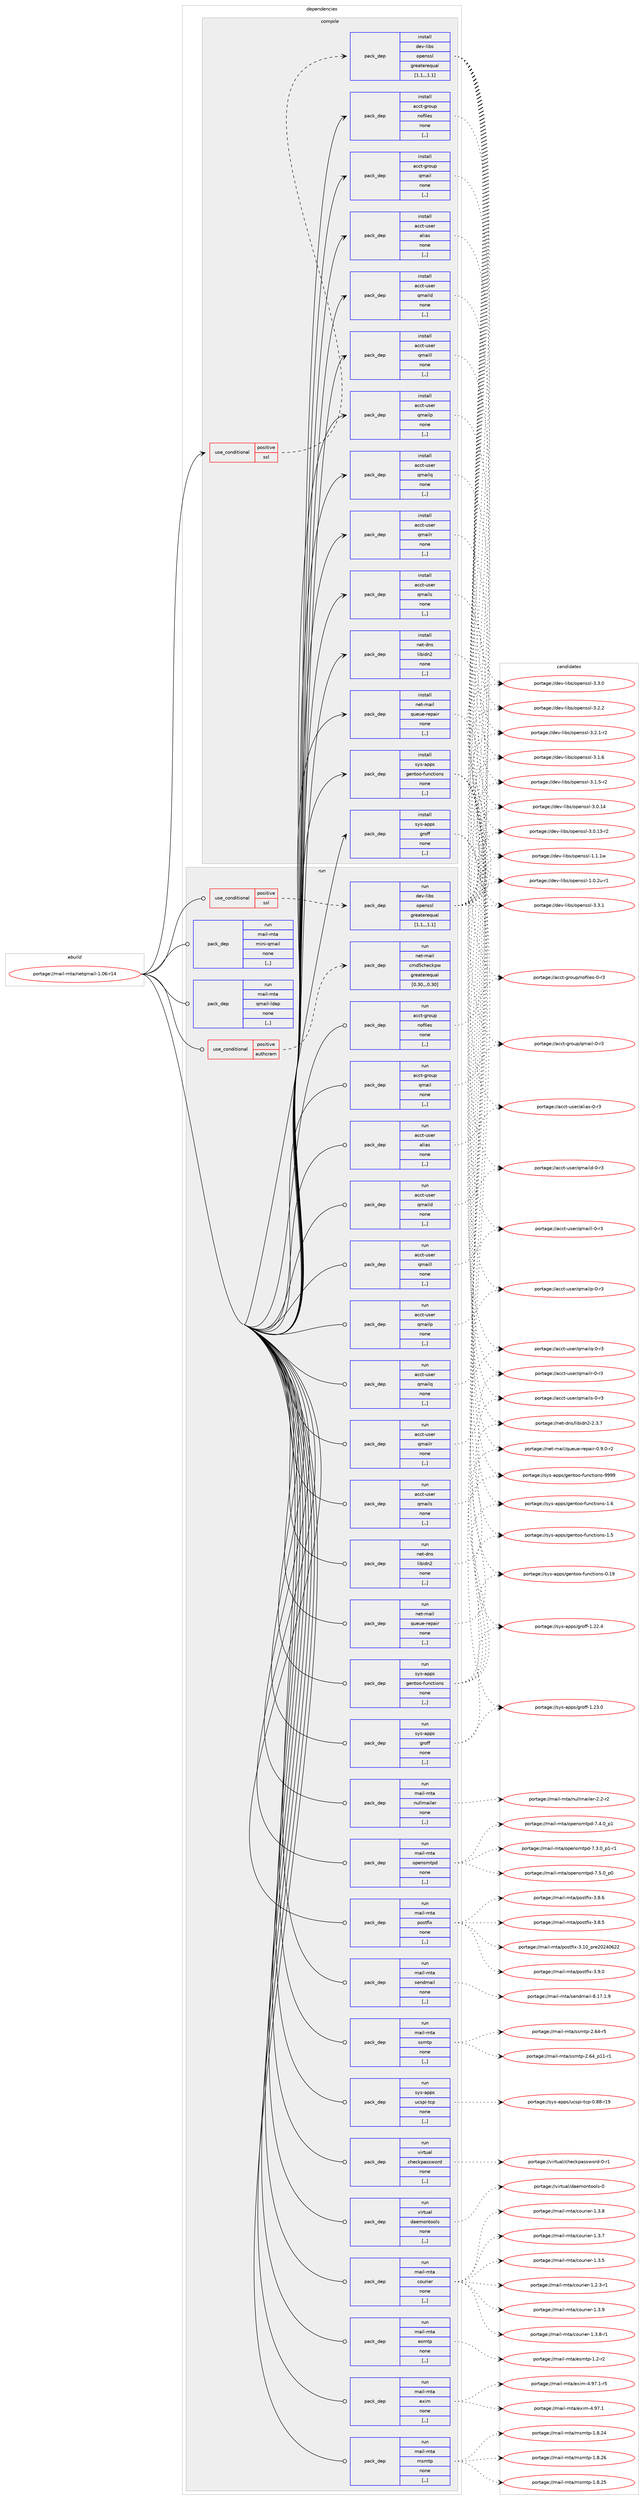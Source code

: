 digraph prolog {

# *************
# Graph options
# *************

newrank=true;
concentrate=true;
compound=true;
graph [rankdir=LR,fontname=Helvetica,fontsize=10,ranksep=1.5];#, ranksep=2.5, nodesep=0.2];
edge  [arrowhead=vee];
node  [fontname=Helvetica,fontsize=10];

# **********
# The ebuild
# **********

subgraph cluster_leftcol {
color=gray;
label=<<i>ebuild</i>>;
id [label="portage://mail-mta/netqmail-1.06-r14", color=red, width=4, href="../mail-mta/netqmail-1.06-r14.svg"];
}

# ****************
# The dependencies
# ****************

subgraph cluster_midcol {
color=gray;
label=<<i>dependencies</i>>;
subgraph cluster_compile {
fillcolor="#eeeeee";
style=filled;
label=<<i>compile</i>>;
subgraph cond70541 {
dependency280389 [label=<<TABLE BORDER="0" CELLBORDER="1" CELLSPACING="0" CELLPADDING="4"><TR><TD ROWSPAN="3" CELLPADDING="10">use_conditional</TD></TR><TR><TD>positive</TD></TR><TR><TD>ssl</TD></TR></TABLE>>, shape=none, color=red];
subgraph pack207523 {
dependency280390 [label=<<TABLE BORDER="0" CELLBORDER="1" CELLSPACING="0" CELLPADDING="4" WIDTH="220"><TR><TD ROWSPAN="6" CELLPADDING="30">pack_dep</TD></TR><TR><TD WIDTH="110">install</TD></TR><TR><TD>dev-libs</TD></TR><TR><TD>openssl</TD></TR><TR><TD>greaterequal</TD></TR><TR><TD>[1.1,,,1.1]</TD></TR></TABLE>>, shape=none, color=blue];
}
dependency280389:e -> dependency280390:w [weight=20,style="dashed",arrowhead="vee"];
}
id:e -> dependency280389:w [weight=20,style="solid",arrowhead="vee"];
subgraph pack207524 {
dependency280391 [label=<<TABLE BORDER="0" CELLBORDER="1" CELLSPACING="0" CELLPADDING="4" WIDTH="220"><TR><TD ROWSPAN="6" CELLPADDING="30">pack_dep</TD></TR><TR><TD WIDTH="110">install</TD></TR><TR><TD>acct-group</TD></TR><TR><TD>nofiles</TD></TR><TR><TD>none</TD></TR><TR><TD>[,,]</TD></TR></TABLE>>, shape=none, color=blue];
}
id:e -> dependency280391:w [weight=20,style="solid",arrowhead="vee"];
subgraph pack207525 {
dependency280392 [label=<<TABLE BORDER="0" CELLBORDER="1" CELLSPACING="0" CELLPADDING="4" WIDTH="220"><TR><TD ROWSPAN="6" CELLPADDING="30">pack_dep</TD></TR><TR><TD WIDTH="110">install</TD></TR><TR><TD>acct-group</TD></TR><TR><TD>qmail</TD></TR><TR><TD>none</TD></TR><TR><TD>[,,]</TD></TR></TABLE>>, shape=none, color=blue];
}
id:e -> dependency280392:w [weight=20,style="solid",arrowhead="vee"];
subgraph pack207526 {
dependency280393 [label=<<TABLE BORDER="0" CELLBORDER="1" CELLSPACING="0" CELLPADDING="4" WIDTH="220"><TR><TD ROWSPAN="6" CELLPADDING="30">pack_dep</TD></TR><TR><TD WIDTH="110">install</TD></TR><TR><TD>acct-user</TD></TR><TR><TD>alias</TD></TR><TR><TD>none</TD></TR><TR><TD>[,,]</TD></TR></TABLE>>, shape=none, color=blue];
}
id:e -> dependency280393:w [weight=20,style="solid",arrowhead="vee"];
subgraph pack207527 {
dependency280394 [label=<<TABLE BORDER="0" CELLBORDER="1" CELLSPACING="0" CELLPADDING="4" WIDTH="220"><TR><TD ROWSPAN="6" CELLPADDING="30">pack_dep</TD></TR><TR><TD WIDTH="110">install</TD></TR><TR><TD>acct-user</TD></TR><TR><TD>qmaild</TD></TR><TR><TD>none</TD></TR><TR><TD>[,,]</TD></TR></TABLE>>, shape=none, color=blue];
}
id:e -> dependency280394:w [weight=20,style="solid",arrowhead="vee"];
subgraph pack207528 {
dependency280395 [label=<<TABLE BORDER="0" CELLBORDER="1" CELLSPACING="0" CELLPADDING="4" WIDTH="220"><TR><TD ROWSPAN="6" CELLPADDING="30">pack_dep</TD></TR><TR><TD WIDTH="110">install</TD></TR><TR><TD>acct-user</TD></TR><TR><TD>qmaill</TD></TR><TR><TD>none</TD></TR><TR><TD>[,,]</TD></TR></TABLE>>, shape=none, color=blue];
}
id:e -> dependency280395:w [weight=20,style="solid",arrowhead="vee"];
subgraph pack207529 {
dependency280396 [label=<<TABLE BORDER="0" CELLBORDER="1" CELLSPACING="0" CELLPADDING="4" WIDTH="220"><TR><TD ROWSPAN="6" CELLPADDING="30">pack_dep</TD></TR><TR><TD WIDTH="110">install</TD></TR><TR><TD>acct-user</TD></TR><TR><TD>qmailp</TD></TR><TR><TD>none</TD></TR><TR><TD>[,,]</TD></TR></TABLE>>, shape=none, color=blue];
}
id:e -> dependency280396:w [weight=20,style="solid",arrowhead="vee"];
subgraph pack207530 {
dependency280397 [label=<<TABLE BORDER="0" CELLBORDER="1" CELLSPACING="0" CELLPADDING="4" WIDTH="220"><TR><TD ROWSPAN="6" CELLPADDING="30">pack_dep</TD></TR><TR><TD WIDTH="110">install</TD></TR><TR><TD>acct-user</TD></TR><TR><TD>qmailq</TD></TR><TR><TD>none</TD></TR><TR><TD>[,,]</TD></TR></TABLE>>, shape=none, color=blue];
}
id:e -> dependency280397:w [weight=20,style="solid",arrowhead="vee"];
subgraph pack207531 {
dependency280398 [label=<<TABLE BORDER="0" CELLBORDER="1" CELLSPACING="0" CELLPADDING="4" WIDTH="220"><TR><TD ROWSPAN="6" CELLPADDING="30">pack_dep</TD></TR><TR><TD WIDTH="110">install</TD></TR><TR><TD>acct-user</TD></TR><TR><TD>qmailr</TD></TR><TR><TD>none</TD></TR><TR><TD>[,,]</TD></TR></TABLE>>, shape=none, color=blue];
}
id:e -> dependency280398:w [weight=20,style="solid",arrowhead="vee"];
subgraph pack207532 {
dependency280399 [label=<<TABLE BORDER="0" CELLBORDER="1" CELLSPACING="0" CELLPADDING="4" WIDTH="220"><TR><TD ROWSPAN="6" CELLPADDING="30">pack_dep</TD></TR><TR><TD WIDTH="110">install</TD></TR><TR><TD>acct-user</TD></TR><TR><TD>qmails</TD></TR><TR><TD>none</TD></TR><TR><TD>[,,]</TD></TR></TABLE>>, shape=none, color=blue];
}
id:e -> dependency280399:w [weight=20,style="solid",arrowhead="vee"];
subgraph pack207533 {
dependency280400 [label=<<TABLE BORDER="0" CELLBORDER="1" CELLSPACING="0" CELLPADDING="4" WIDTH="220"><TR><TD ROWSPAN="6" CELLPADDING="30">pack_dep</TD></TR><TR><TD WIDTH="110">install</TD></TR><TR><TD>net-dns</TD></TR><TR><TD>libidn2</TD></TR><TR><TD>none</TD></TR><TR><TD>[,,]</TD></TR></TABLE>>, shape=none, color=blue];
}
id:e -> dependency280400:w [weight=20,style="solid",arrowhead="vee"];
subgraph pack207534 {
dependency280401 [label=<<TABLE BORDER="0" CELLBORDER="1" CELLSPACING="0" CELLPADDING="4" WIDTH="220"><TR><TD ROWSPAN="6" CELLPADDING="30">pack_dep</TD></TR><TR><TD WIDTH="110">install</TD></TR><TR><TD>net-mail</TD></TR><TR><TD>queue-repair</TD></TR><TR><TD>none</TD></TR><TR><TD>[,,]</TD></TR></TABLE>>, shape=none, color=blue];
}
id:e -> dependency280401:w [weight=20,style="solid",arrowhead="vee"];
subgraph pack207535 {
dependency280402 [label=<<TABLE BORDER="0" CELLBORDER="1" CELLSPACING="0" CELLPADDING="4" WIDTH="220"><TR><TD ROWSPAN="6" CELLPADDING="30">pack_dep</TD></TR><TR><TD WIDTH="110">install</TD></TR><TR><TD>sys-apps</TD></TR><TR><TD>gentoo-functions</TD></TR><TR><TD>none</TD></TR><TR><TD>[,,]</TD></TR></TABLE>>, shape=none, color=blue];
}
id:e -> dependency280402:w [weight=20,style="solid",arrowhead="vee"];
subgraph pack207536 {
dependency280403 [label=<<TABLE BORDER="0" CELLBORDER="1" CELLSPACING="0" CELLPADDING="4" WIDTH="220"><TR><TD ROWSPAN="6" CELLPADDING="30">pack_dep</TD></TR><TR><TD WIDTH="110">install</TD></TR><TR><TD>sys-apps</TD></TR><TR><TD>groff</TD></TR><TR><TD>none</TD></TR><TR><TD>[,,]</TD></TR></TABLE>>, shape=none, color=blue];
}
id:e -> dependency280403:w [weight=20,style="solid",arrowhead="vee"];
}
subgraph cluster_compileandrun {
fillcolor="#eeeeee";
style=filled;
label=<<i>compile and run</i>>;
}
subgraph cluster_run {
fillcolor="#eeeeee";
style=filled;
label=<<i>run</i>>;
subgraph cond70542 {
dependency280404 [label=<<TABLE BORDER="0" CELLBORDER="1" CELLSPACING="0" CELLPADDING="4"><TR><TD ROWSPAN="3" CELLPADDING="10">use_conditional</TD></TR><TR><TD>positive</TD></TR><TR><TD>authcram</TD></TR></TABLE>>, shape=none, color=red];
subgraph pack207537 {
dependency280405 [label=<<TABLE BORDER="0" CELLBORDER="1" CELLSPACING="0" CELLPADDING="4" WIDTH="220"><TR><TD ROWSPAN="6" CELLPADDING="30">pack_dep</TD></TR><TR><TD WIDTH="110">run</TD></TR><TR><TD>net-mail</TD></TR><TR><TD>cmd5checkpw</TD></TR><TR><TD>greaterequal</TD></TR><TR><TD>[0.30,,,0.30]</TD></TR></TABLE>>, shape=none, color=blue];
}
dependency280404:e -> dependency280405:w [weight=20,style="dashed",arrowhead="vee"];
}
id:e -> dependency280404:w [weight=20,style="solid",arrowhead="odot"];
subgraph cond70543 {
dependency280406 [label=<<TABLE BORDER="0" CELLBORDER="1" CELLSPACING="0" CELLPADDING="4"><TR><TD ROWSPAN="3" CELLPADDING="10">use_conditional</TD></TR><TR><TD>positive</TD></TR><TR><TD>ssl</TD></TR></TABLE>>, shape=none, color=red];
subgraph pack207538 {
dependency280407 [label=<<TABLE BORDER="0" CELLBORDER="1" CELLSPACING="0" CELLPADDING="4" WIDTH="220"><TR><TD ROWSPAN="6" CELLPADDING="30">pack_dep</TD></TR><TR><TD WIDTH="110">run</TD></TR><TR><TD>dev-libs</TD></TR><TR><TD>openssl</TD></TR><TR><TD>greaterequal</TD></TR><TR><TD>[1.1,,,1.1]</TD></TR></TABLE>>, shape=none, color=blue];
}
dependency280406:e -> dependency280407:w [weight=20,style="dashed",arrowhead="vee"];
}
id:e -> dependency280406:w [weight=20,style="solid",arrowhead="odot"];
subgraph pack207539 {
dependency280408 [label=<<TABLE BORDER="0" CELLBORDER="1" CELLSPACING="0" CELLPADDING="4" WIDTH="220"><TR><TD ROWSPAN="6" CELLPADDING="30">pack_dep</TD></TR><TR><TD WIDTH="110">run</TD></TR><TR><TD>acct-group</TD></TR><TR><TD>nofiles</TD></TR><TR><TD>none</TD></TR><TR><TD>[,,]</TD></TR></TABLE>>, shape=none, color=blue];
}
id:e -> dependency280408:w [weight=20,style="solid",arrowhead="odot"];
subgraph pack207540 {
dependency280409 [label=<<TABLE BORDER="0" CELLBORDER="1" CELLSPACING="0" CELLPADDING="4" WIDTH="220"><TR><TD ROWSPAN="6" CELLPADDING="30">pack_dep</TD></TR><TR><TD WIDTH="110">run</TD></TR><TR><TD>acct-group</TD></TR><TR><TD>qmail</TD></TR><TR><TD>none</TD></TR><TR><TD>[,,]</TD></TR></TABLE>>, shape=none, color=blue];
}
id:e -> dependency280409:w [weight=20,style="solid",arrowhead="odot"];
subgraph pack207541 {
dependency280410 [label=<<TABLE BORDER="0" CELLBORDER="1" CELLSPACING="0" CELLPADDING="4" WIDTH="220"><TR><TD ROWSPAN="6" CELLPADDING="30">pack_dep</TD></TR><TR><TD WIDTH="110">run</TD></TR><TR><TD>acct-user</TD></TR><TR><TD>alias</TD></TR><TR><TD>none</TD></TR><TR><TD>[,,]</TD></TR></TABLE>>, shape=none, color=blue];
}
id:e -> dependency280410:w [weight=20,style="solid",arrowhead="odot"];
subgraph pack207542 {
dependency280411 [label=<<TABLE BORDER="0" CELLBORDER="1" CELLSPACING="0" CELLPADDING="4" WIDTH="220"><TR><TD ROWSPAN="6" CELLPADDING="30">pack_dep</TD></TR><TR><TD WIDTH="110">run</TD></TR><TR><TD>acct-user</TD></TR><TR><TD>qmaild</TD></TR><TR><TD>none</TD></TR><TR><TD>[,,]</TD></TR></TABLE>>, shape=none, color=blue];
}
id:e -> dependency280411:w [weight=20,style="solid",arrowhead="odot"];
subgraph pack207543 {
dependency280412 [label=<<TABLE BORDER="0" CELLBORDER="1" CELLSPACING="0" CELLPADDING="4" WIDTH="220"><TR><TD ROWSPAN="6" CELLPADDING="30">pack_dep</TD></TR><TR><TD WIDTH="110">run</TD></TR><TR><TD>acct-user</TD></TR><TR><TD>qmaill</TD></TR><TR><TD>none</TD></TR><TR><TD>[,,]</TD></TR></TABLE>>, shape=none, color=blue];
}
id:e -> dependency280412:w [weight=20,style="solid",arrowhead="odot"];
subgraph pack207544 {
dependency280413 [label=<<TABLE BORDER="0" CELLBORDER="1" CELLSPACING="0" CELLPADDING="4" WIDTH="220"><TR><TD ROWSPAN="6" CELLPADDING="30">pack_dep</TD></TR><TR><TD WIDTH="110">run</TD></TR><TR><TD>acct-user</TD></TR><TR><TD>qmailp</TD></TR><TR><TD>none</TD></TR><TR><TD>[,,]</TD></TR></TABLE>>, shape=none, color=blue];
}
id:e -> dependency280413:w [weight=20,style="solid",arrowhead="odot"];
subgraph pack207545 {
dependency280414 [label=<<TABLE BORDER="0" CELLBORDER="1" CELLSPACING="0" CELLPADDING="4" WIDTH="220"><TR><TD ROWSPAN="6" CELLPADDING="30">pack_dep</TD></TR><TR><TD WIDTH="110">run</TD></TR><TR><TD>acct-user</TD></TR><TR><TD>qmailq</TD></TR><TR><TD>none</TD></TR><TR><TD>[,,]</TD></TR></TABLE>>, shape=none, color=blue];
}
id:e -> dependency280414:w [weight=20,style="solid",arrowhead="odot"];
subgraph pack207546 {
dependency280415 [label=<<TABLE BORDER="0" CELLBORDER="1" CELLSPACING="0" CELLPADDING="4" WIDTH="220"><TR><TD ROWSPAN="6" CELLPADDING="30">pack_dep</TD></TR><TR><TD WIDTH="110">run</TD></TR><TR><TD>acct-user</TD></TR><TR><TD>qmailr</TD></TR><TR><TD>none</TD></TR><TR><TD>[,,]</TD></TR></TABLE>>, shape=none, color=blue];
}
id:e -> dependency280415:w [weight=20,style="solid",arrowhead="odot"];
subgraph pack207547 {
dependency280416 [label=<<TABLE BORDER="0" CELLBORDER="1" CELLSPACING="0" CELLPADDING="4" WIDTH="220"><TR><TD ROWSPAN="6" CELLPADDING="30">pack_dep</TD></TR><TR><TD WIDTH="110">run</TD></TR><TR><TD>acct-user</TD></TR><TR><TD>qmails</TD></TR><TR><TD>none</TD></TR><TR><TD>[,,]</TD></TR></TABLE>>, shape=none, color=blue];
}
id:e -> dependency280416:w [weight=20,style="solid",arrowhead="odot"];
subgraph pack207548 {
dependency280417 [label=<<TABLE BORDER="0" CELLBORDER="1" CELLSPACING="0" CELLPADDING="4" WIDTH="220"><TR><TD ROWSPAN="6" CELLPADDING="30">pack_dep</TD></TR><TR><TD WIDTH="110">run</TD></TR><TR><TD>net-dns</TD></TR><TR><TD>libidn2</TD></TR><TR><TD>none</TD></TR><TR><TD>[,,]</TD></TR></TABLE>>, shape=none, color=blue];
}
id:e -> dependency280417:w [weight=20,style="solid",arrowhead="odot"];
subgraph pack207549 {
dependency280418 [label=<<TABLE BORDER="0" CELLBORDER="1" CELLSPACING="0" CELLPADDING="4" WIDTH="220"><TR><TD ROWSPAN="6" CELLPADDING="30">pack_dep</TD></TR><TR><TD WIDTH="110">run</TD></TR><TR><TD>net-mail</TD></TR><TR><TD>queue-repair</TD></TR><TR><TD>none</TD></TR><TR><TD>[,,]</TD></TR></TABLE>>, shape=none, color=blue];
}
id:e -> dependency280418:w [weight=20,style="solid",arrowhead="odot"];
subgraph pack207550 {
dependency280419 [label=<<TABLE BORDER="0" CELLBORDER="1" CELLSPACING="0" CELLPADDING="4" WIDTH="220"><TR><TD ROWSPAN="6" CELLPADDING="30">pack_dep</TD></TR><TR><TD WIDTH="110">run</TD></TR><TR><TD>sys-apps</TD></TR><TR><TD>gentoo-functions</TD></TR><TR><TD>none</TD></TR><TR><TD>[,,]</TD></TR></TABLE>>, shape=none, color=blue];
}
id:e -> dependency280419:w [weight=20,style="solid",arrowhead="odot"];
subgraph pack207551 {
dependency280420 [label=<<TABLE BORDER="0" CELLBORDER="1" CELLSPACING="0" CELLPADDING="4" WIDTH="220"><TR><TD ROWSPAN="6" CELLPADDING="30">pack_dep</TD></TR><TR><TD WIDTH="110">run</TD></TR><TR><TD>sys-apps</TD></TR><TR><TD>groff</TD></TR><TR><TD>none</TD></TR><TR><TD>[,,]</TD></TR></TABLE>>, shape=none, color=blue];
}
id:e -> dependency280420:w [weight=20,style="solid",arrowhead="odot"];
subgraph pack207552 {
dependency280421 [label=<<TABLE BORDER="0" CELLBORDER="1" CELLSPACING="0" CELLPADDING="4" WIDTH="220"><TR><TD ROWSPAN="6" CELLPADDING="30">pack_dep</TD></TR><TR><TD WIDTH="110">run</TD></TR><TR><TD>sys-apps</TD></TR><TR><TD>ucspi-tcp</TD></TR><TR><TD>none</TD></TR><TR><TD>[,,]</TD></TR></TABLE>>, shape=none, color=blue];
}
id:e -> dependency280421:w [weight=20,style="solid",arrowhead="odot"];
subgraph pack207553 {
dependency280422 [label=<<TABLE BORDER="0" CELLBORDER="1" CELLSPACING="0" CELLPADDING="4" WIDTH="220"><TR><TD ROWSPAN="6" CELLPADDING="30">pack_dep</TD></TR><TR><TD WIDTH="110">run</TD></TR><TR><TD>virtual</TD></TR><TR><TD>checkpassword</TD></TR><TR><TD>none</TD></TR><TR><TD>[,,]</TD></TR></TABLE>>, shape=none, color=blue];
}
id:e -> dependency280422:w [weight=20,style="solid",arrowhead="odot"];
subgraph pack207554 {
dependency280423 [label=<<TABLE BORDER="0" CELLBORDER="1" CELLSPACING="0" CELLPADDING="4" WIDTH="220"><TR><TD ROWSPAN="6" CELLPADDING="30">pack_dep</TD></TR><TR><TD WIDTH="110">run</TD></TR><TR><TD>virtual</TD></TR><TR><TD>daemontools</TD></TR><TR><TD>none</TD></TR><TR><TD>[,,]</TD></TR></TABLE>>, shape=none, color=blue];
}
id:e -> dependency280423:w [weight=20,style="solid",arrowhead="odot"];
subgraph pack207555 {
dependency280424 [label=<<TABLE BORDER="0" CELLBORDER="1" CELLSPACING="0" CELLPADDING="4" WIDTH="220"><TR><TD ROWSPAN="6" CELLPADDING="30">pack_dep</TD></TR><TR><TD WIDTH="110">run</TD></TR><TR><TD>mail-mta</TD></TR><TR><TD>courier</TD></TR><TR><TD>none</TD></TR><TR><TD>[,,]</TD></TR></TABLE>>, shape=none, color=blue];
}
id:e -> dependency280424:w [weight=20,style="solid",arrowhead="odot"];
subgraph pack207556 {
dependency280425 [label=<<TABLE BORDER="0" CELLBORDER="1" CELLSPACING="0" CELLPADDING="4" WIDTH="220"><TR><TD ROWSPAN="6" CELLPADDING="30">pack_dep</TD></TR><TR><TD WIDTH="110">run</TD></TR><TR><TD>mail-mta</TD></TR><TR><TD>esmtp</TD></TR><TR><TD>none</TD></TR><TR><TD>[,,]</TD></TR></TABLE>>, shape=none, color=blue];
}
id:e -> dependency280425:w [weight=20,style="solid",arrowhead="odot"];
subgraph pack207557 {
dependency280426 [label=<<TABLE BORDER="0" CELLBORDER="1" CELLSPACING="0" CELLPADDING="4" WIDTH="220"><TR><TD ROWSPAN="6" CELLPADDING="30">pack_dep</TD></TR><TR><TD WIDTH="110">run</TD></TR><TR><TD>mail-mta</TD></TR><TR><TD>exim</TD></TR><TR><TD>none</TD></TR><TR><TD>[,,]</TD></TR></TABLE>>, shape=none, color=blue];
}
id:e -> dependency280426:w [weight=20,style="solid",arrowhead="odot"];
subgraph pack207558 {
dependency280427 [label=<<TABLE BORDER="0" CELLBORDER="1" CELLSPACING="0" CELLPADDING="4" WIDTH="220"><TR><TD ROWSPAN="6" CELLPADDING="30">pack_dep</TD></TR><TR><TD WIDTH="110">run</TD></TR><TR><TD>mail-mta</TD></TR><TR><TD>mini-qmail</TD></TR><TR><TD>none</TD></TR><TR><TD>[,,]</TD></TR></TABLE>>, shape=none, color=blue];
}
id:e -> dependency280427:w [weight=20,style="solid",arrowhead="odot"];
subgraph pack207559 {
dependency280428 [label=<<TABLE BORDER="0" CELLBORDER="1" CELLSPACING="0" CELLPADDING="4" WIDTH="220"><TR><TD ROWSPAN="6" CELLPADDING="30">pack_dep</TD></TR><TR><TD WIDTH="110">run</TD></TR><TR><TD>mail-mta</TD></TR><TR><TD>msmtp</TD></TR><TR><TD>none</TD></TR><TR><TD>[,,]</TD></TR></TABLE>>, shape=none, color=blue];
}
id:e -> dependency280428:w [weight=20,style="solid",arrowhead="odot"];
subgraph pack207560 {
dependency280429 [label=<<TABLE BORDER="0" CELLBORDER="1" CELLSPACING="0" CELLPADDING="4" WIDTH="220"><TR><TD ROWSPAN="6" CELLPADDING="30">pack_dep</TD></TR><TR><TD WIDTH="110">run</TD></TR><TR><TD>mail-mta</TD></TR><TR><TD>nullmailer</TD></TR><TR><TD>none</TD></TR><TR><TD>[,,]</TD></TR></TABLE>>, shape=none, color=blue];
}
id:e -> dependency280429:w [weight=20,style="solid",arrowhead="odot"];
subgraph pack207561 {
dependency280430 [label=<<TABLE BORDER="0" CELLBORDER="1" CELLSPACING="0" CELLPADDING="4" WIDTH="220"><TR><TD ROWSPAN="6" CELLPADDING="30">pack_dep</TD></TR><TR><TD WIDTH="110">run</TD></TR><TR><TD>mail-mta</TD></TR><TR><TD>opensmtpd</TD></TR><TR><TD>none</TD></TR><TR><TD>[,,]</TD></TR></TABLE>>, shape=none, color=blue];
}
id:e -> dependency280430:w [weight=20,style="solid",arrowhead="odot"];
subgraph pack207562 {
dependency280431 [label=<<TABLE BORDER="0" CELLBORDER="1" CELLSPACING="0" CELLPADDING="4" WIDTH="220"><TR><TD ROWSPAN="6" CELLPADDING="30">pack_dep</TD></TR><TR><TD WIDTH="110">run</TD></TR><TR><TD>mail-mta</TD></TR><TR><TD>postfix</TD></TR><TR><TD>none</TD></TR><TR><TD>[,,]</TD></TR></TABLE>>, shape=none, color=blue];
}
id:e -> dependency280431:w [weight=20,style="solid",arrowhead="odot"];
subgraph pack207563 {
dependency280432 [label=<<TABLE BORDER="0" CELLBORDER="1" CELLSPACING="0" CELLPADDING="4" WIDTH="220"><TR><TD ROWSPAN="6" CELLPADDING="30">pack_dep</TD></TR><TR><TD WIDTH="110">run</TD></TR><TR><TD>mail-mta</TD></TR><TR><TD>qmail-ldap</TD></TR><TR><TD>none</TD></TR><TR><TD>[,,]</TD></TR></TABLE>>, shape=none, color=blue];
}
id:e -> dependency280432:w [weight=20,style="solid",arrowhead="odot"];
subgraph pack207564 {
dependency280433 [label=<<TABLE BORDER="0" CELLBORDER="1" CELLSPACING="0" CELLPADDING="4" WIDTH="220"><TR><TD ROWSPAN="6" CELLPADDING="30">pack_dep</TD></TR><TR><TD WIDTH="110">run</TD></TR><TR><TD>mail-mta</TD></TR><TR><TD>sendmail</TD></TR><TR><TD>none</TD></TR><TR><TD>[,,]</TD></TR></TABLE>>, shape=none, color=blue];
}
id:e -> dependency280433:w [weight=20,style="solid",arrowhead="odot"];
subgraph pack207565 {
dependency280434 [label=<<TABLE BORDER="0" CELLBORDER="1" CELLSPACING="0" CELLPADDING="4" WIDTH="220"><TR><TD ROWSPAN="6" CELLPADDING="30">pack_dep</TD></TR><TR><TD WIDTH="110">run</TD></TR><TR><TD>mail-mta</TD></TR><TR><TD>ssmtp</TD></TR><TR><TD>none</TD></TR><TR><TD>[,,]</TD></TR></TABLE>>, shape=none, color=blue];
}
id:e -> dependency280434:w [weight=20,style="solid",arrowhead="odot"];
}
}

# **************
# The candidates
# **************

subgraph cluster_choices {
rank=same;
color=gray;
label=<<i>candidates</i>>;

subgraph choice207523 {
color=black;
nodesep=1;
choice100101118451081059811547111112101110115115108455146514649 [label="portage://dev-libs/openssl-3.3.1", color=red, width=4,href="../dev-libs/openssl-3.3.1.svg"];
choice100101118451081059811547111112101110115115108455146514648 [label="portage://dev-libs/openssl-3.3.0", color=red, width=4,href="../dev-libs/openssl-3.3.0.svg"];
choice100101118451081059811547111112101110115115108455146504650 [label="portage://dev-libs/openssl-3.2.2", color=red, width=4,href="../dev-libs/openssl-3.2.2.svg"];
choice1001011184510810598115471111121011101151151084551465046494511450 [label="portage://dev-libs/openssl-3.2.1-r2", color=red, width=4,href="../dev-libs/openssl-3.2.1-r2.svg"];
choice100101118451081059811547111112101110115115108455146494654 [label="portage://dev-libs/openssl-3.1.6", color=red, width=4,href="../dev-libs/openssl-3.1.6.svg"];
choice1001011184510810598115471111121011101151151084551464946534511450 [label="portage://dev-libs/openssl-3.1.5-r2", color=red, width=4,href="../dev-libs/openssl-3.1.5-r2.svg"];
choice10010111845108105981154711111210111011511510845514648464952 [label="portage://dev-libs/openssl-3.0.14", color=red, width=4,href="../dev-libs/openssl-3.0.14.svg"];
choice100101118451081059811547111112101110115115108455146484649514511450 [label="portage://dev-libs/openssl-3.0.13-r2", color=red, width=4,href="../dev-libs/openssl-3.0.13-r2.svg"];
choice100101118451081059811547111112101110115115108454946494649119 [label="portage://dev-libs/openssl-1.1.1w", color=red, width=4,href="../dev-libs/openssl-1.1.1w.svg"];
choice1001011184510810598115471111121011101151151084549464846501174511449 [label="portage://dev-libs/openssl-1.0.2u-r1", color=red, width=4,href="../dev-libs/openssl-1.0.2u-r1.svg"];
dependency280390:e -> choice100101118451081059811547111112101110115115108455146514649:w [style=dotted,weight="100"];
dependency280390:e -> choice100101118451081059811547111112101110115115108455146514648:w [style=dotted,weight="100"];
dependency280390:e -> choice100101118451081059811547111112101110115115108455146504650:w [style=dotted,weight="100"];
dependency280390:e -> choice1001011184510810598115471111121011101151151084551465046494511450:w [style=dotted,weight="100"];
dependency280390:e -> choice100101118451081059811547111112101110115115108455146494654:w [style=dotted,weight="100"];
dependency280390:e -> choice1001011184510810598115471111121011101151151084551464946534511450:w [style=dotted,weight="100"];
dependency280390:e -> choice10010111845108105981154711111210111011511510845514648464952:w [style=dotted,weight="100"];
dependency280390:e -> choice100101118451081059811547111112101110115115108455146484649514511450:w [style=dotted,weight="100"];
dependency280390:e -> choice100101118451081059811547111112101110115115108454946494649119:w [style=dotted,weight="100"];
dependency280390:e -> choice1001011184510810598115471111121011101151151084549464846501174511449:w [style=dotted,weight="100"];
}
subgraph choice207524 {
color=black;
nodesep=1;
choice979999116451031141111171124711011110210510810111545484511451 [label="portage://acct-group/nofiles-0-r3", color=red, width=4,href="../acct-group/nofiles-0-r3.svg"];
dependency280391:e -> choice979999116451031141111171124711011110210510810111545484511451:w [style=dotted,weight="100"];
}
subgraph choice207525 {
color=black;
nodesep=1;
choice97999911645103114111117112471131099710510845484511451 [label="portage://acct-group/qmail-0-r3", color=red, width=4,href="../acct-group/qmail-0-r3.svg"];
dependency280392:e -> choice97999911645103114111117112471131099710510845484511451:w [style=dotted,weight="100"];
}
subgraph choice207526 {
color=black;
nodesep=1;
choice9799991164511711510111447971081059711545484511451 [label="portage://acct-user/alias-0-r3", color=red, width=4,href="../acct-user/alias-0-r3.svg"];
dependency280393:e -> choice9799991164511711510111447971081059711545484511451:w [style=dotted,weight="100"];
}
subgraph choice207527 {
color=black;
nodesep=1;
choice97999911645117115101114471131099710510810045484511451 [label="portage://acct-user/qmaild-0-r3", color=red, width=4,href="../acct-user/qmaild-0-r3.svg"];
dependency280394:e -> choice97999911645117115101114471131099710510810045484511451:w [style=dotted,weight="100"];
}
subgraph choice207528 {
color=black;
nodesep=1;
choice97999911645117115101114471131099710510810845484511451 [label="portage://acct-user/qmaill-0-r3", color=red, width=4,href="../acct-user/qmaill-0-r3.svg"];
dependency280395:e -> choice97999911645117115101114471131099710510810845484511451:w [style=dotted,weight="100"];
}
subgraph choice207529 {
color=black;
nodesep=1;
choice97999911645117115101114471131099710510811245484511451 [label="portage://acct-user/qmailp-0-r3", color=red, width=4,href="../acct-user/qmailp-0-r3.svg"];
dependency280396:e -> choice97999911645117115101114471131099710510811245484511451:w [style=dotted,weight="100"];
}
subgraph choice207530 {
color=black;
nodesep=1;
choice97999911645117115101114471131099710510811345484511451 [label="portage://acct-user/qmailq-0-r3", color=red, width=4,href="../acct-user/qmailq-0-r3.svg"];
dependency280397:e -> choice97999911645117115101114471131099710510811345484511451:w [style=dotted,weight="100"];
}
subgraph choice207531 {
color=black;
nodesep=1;
choice97999911645117115101114471131099710510811445484511451 [label="portage://acct-user/qmailr-0-r3", color=red, width=4,href="../acct-user/qmailr-0-r3.svg"];
dependency280398:e -> choice97999911645117115101114471131099710510811445484511451:w [style=dotted,weight="100"];
}
subgraph choice207532 {
color=black;
nodesep=1;
choice97999911645117115101114471131099710510811545484511451 [label="portage://acct-user/qmails-0-r3", color=red, width=4,href="../acct-user/qmails-0-r3.svg"];
dependency280399:e -> choice97999911645117115101114471131099710510811545484511451:w [style=dotted,weight="100"];
}
subgraph choice207533 {
color=black;
nodesep=1;
choice11010111645100110115471081059810510011050455046514655 [label="portage://net-dns/libidn2-2.3.7", color=red, width=4,href="../net-dns/libidn2-2.3.7.svg"];
dependency280400:e -> choice11010111645100110115471081059810510011050455046514655:w [style=dotted,weight="100"];
}
subgraph choice207534 {
color=black;
nodesep=1;
choice11010111645109971051084711311710111710145114101112971051144548465746484511450 [label="portage://net-mail/queue-repair-0.9.0-r2", color=red, width=4,href="../net-mail/queue-repair-0.9.0-r2.svg"];
dependency280401:e -> choice11010111645109971051084711311710111710145114101112971051144548465746484511450:w [style=dotted,weight="100"];
}
subgraph choice207535 {
color=black;
nodesep=1;
choice11512111545971121121154710310111011611111145102117110991161051111101154557575757 [label="portage://sys-apps/gentoo-functions-9999", color=red, width=4,href="../sys-apps/gentoo-functions-9999.svg"];
choice115121115459711211211547103101110116111111451021171109911610511111011545494654 [label="portage://sys-apps/gentoo-functions-1.6", color=red, width=4,href="../sys-apps/gentoo-functions-1.6.svg"];
choice115121115459711211211547103101110116111111451021171109911610511111011545494653 [label="portage://sys-apps/gentoo-functions-1.5", color=red, width=4,href="../sys-apps/gentoo-functions-1.5.svg"];
choice11512111545971121121154710310111011611111145102117110991161051111101154548464957 [label="portage://sys-apps/gentoo-functions-0.19", color=red, width=4,href="../sys-apps/gentoo-functions-0.19.svg"];
dependency280402:e -> choice11512111545971121121154710310111011611111145102117110991161051111101154557575757:w [style=dotted,weight="100"];
dependency280402:e -> choice115121115459711211211547103101110116111111451021171109911610511111011545494654:w [style=dotted,weight="100"];
dependency280402:e -> choice115121115459711211211547103101110116111111451021171109911610511111011545494653:w [style=dotted,weight="100"];
dependency280402:e -> choice11512111545971121121154710310111011611111145102117110991161051111101154548464957:w [style=dotted,weight="100"];
}
subgraph choice207536 {
color=black;
nodesep=1;
choice11512111545971121121154710311411110210245494650514648 [label="portage://sys-apps/groff-1.23.0", color=red, width=4,href="../sys-apps/groff-1.23.0.svg"];
choice11512111545971121121154710311411110210245494650504652 [label="portage://sys-apps/groff-1.22.4", color=red, width=4,href="../sys-apps/groff-1.22.4.svg"];
dependency280403:e -> choice11512111545971121121154710311411110210245494650514648:w [style=dotted,weight="100"];
dependency280403:e -> choice11512111545971121121154710311411110210245494650504652:w [style=dotted,weight="100"];
}
subgraph choice207537 {
color=black;
nodesep=1;
}
subgraph choice207538 {
color=black;
nodesep=1;
choice100101118451081059811547111112101110115115108455146514649 [label="portage://dev-libs/openssl-3.3.1", color=red, width=4,href="../dev-libs/openssl-3.3.1.svg"];
choice100101118451081059811547111112101110115115108455146514648 [label="portage://dev-libs/openssl-3.3.0", color=red, width=4,href="../dev-libs/openssl-3.3.0.svg"];
choice100101118451081059811547111112101110115115108455146504650 [label="portage://dev-libs/openssl-3.2.2", color=red, width=4,href="../dev-libs/openssl-3.2.2.svg"];
choice1001011184510810598115471111121011101151151084551465046494511450 [label="portage://dev-libs/openssl-3.2.1-r2", color=red, width=4,href="../dev-libs/openssl-3.2.1-r2.svg"];
choice100101118451081059811547111112101110115115108455146494654 [label="portage://dev-libs/openssl-3.1.6", color=red, width=4,href="../dev-libs/openssl-3.1.6.svg"];
choice1001011184510810598115471111121011101151151084551464946534511450 [label="portage://dev-libs/openssl-3.1.5-r2", color=red, width=4,href="../dev-libs/openssl-3.1.5-r2.svg"];
choice10010111845108105981154711111210111011511510845514648464952 [label="portage://dev-libs/openssl-3.0.14", color=red, width=4,href="../dev-libs/openssl-3.0.14.svg"];
choice100101118451081059811547111112101110115115108455146484649514511450 [label="portage://dev-libs/openssl-3.0.13-r2", color=red, width=4,href="../dev-libs/openssl-3.0.13-r2.svg"];
choice100101118451081059811547111112101110115115108454946494649119 [label="portage://dev-libs/openssl-1.1.1w", color=red, width=4,href="../dev-libs/openssl-1.1.1w.svg"];
choice1001011184510810598115471111121011101151151084549464846501174511449 [label="portage://dev-libs/openssl-1.0.2u-r1", color=red, width=4,href="../dev-libs/openssl-1.0.2u-r1.svg"];
dependency280407:e -> choice100101118451081059811547111112101110115115108455146514649:w [style=dotted,weight="100"];
dependency280407:e -> choice100101118451081059811547111112101110115115108455146514648:w [style=dotted,weight="100"];
dependency280407:e -> choice100101118451081059811547111112101110115115108455146504650:w [style=dotted,weight="100"];
dependency280407:e -> choice1001011184510810598115471111121011101151151084551465046494511450:w [style=dotted,weight="100"];
dependency280407:e -> choice100101118451081059811547111112101110115115108455146494654:w [style=dotted,weight="100"];
dependency280407:e -> choice1001011184510810598115471111121011101151151084551464946534511450:w [style=dotted,weight="100"];
dependency280407:e -> choice10010111845108105981154711111210111011511510845514648464952:w [style=dotted,weight="100"];
dependency280407:e -> choice100101118451081059811547111112101110115115108455146484649514511450:w [style=dotted,weight="100"];
dependency280407:e -> choice100101118451081059811547111112101110115115108454946494649119:w [style=dotted,weight="100"];
dependency280407:e -> choice1001011184510810598115471111121011101151151084549464846501174511449:w [style=dotted,weight="100"];
}
subgraph choice207539 {
color=black;
nodesep=1;
choice979999116451031141111171124711011110210510810111545484511451 [label="portage://acct-group/nofiles-0-r3", color=red, width=4,href="../acct-group/nofiles-0-r3.svg"];
dependency280408:e -> choice979999116451031141111171124711011110210510810111545484511451:w [style=dotted,weight="100"];
}
subgraph choice207540 {
color=black;
nodesep=1;
choice97999911645103114111117112471131099710510845484511451 [label="portage://acct-group/qmail-0-r3", color=red, width=4,href="../acct-group/qmail-0-r3.svg"];
dependency280409:e -> choice97999911645103114111117112471131099710510845484511451:w [style=dotted,weight="100"];
}
subgraph choice207541 {
color=black;
nodesep=1;
choice9799991164511711510111447971081059711545484511451 [label="portage://acct-user/alias-0-r3", color=red, width=4,href="../acct-user/alias-0-r3.svg"];
dependency280410:e -> choice9799991164511711510111447971081059711545484511451:w [style=dotted,weight="100"];
}
subgraph choice207542 {
color=black;
nodesep=1;
choice97999911645117115101114471131099710510810045484511451 [label="portage://acct-user/qmaild-0-r3", color=red, width=4,href="../acct-user/qmaild-0-r3.svg"];
dependency280411:e -> choice97999911645117115101114471131099710510810045484511451:w [style=dotted,weight="100"];
}
subgraph choice207543 {
color=black;
nodesep=1;
choice97999911645117115101114471131099710510810845484511451 [label="portage://acct-user/qmaill-0-r3", color=red, width=4,href="../acct-user/qmaill-0-r3.svg"];
dependency280412:e -> choice97999911645117115101114471131099710510810845484511451:w [style=dotted,weight="100"];
}
subgraph choice207544 {
color=black;
nodesep=1;
choice97999911645117115101114471131099710510811245484511451 [label="portage://acct-user/qmailp-0-r3", color=red, width=4,href="../acct-user/qmailp-0-r3.svg"];
dependency280413:e -> choice97999911645117115101114471131099710510811245484511451:w [style=dotted,weight="100"];
}
subgraph choice207545 {
color=black;
nodesep=1;
choice97999911645117115101114471131099710510811345484511451 [label="portage://acct-user/qmailq-0-r3", color=red, width=4,href="../acct-user/qmailq-0-r3.svg"];
dependency280414:e -> choice97999911645117115101114471131099710510811345484511451:w [style=dotted,weight="100"];
}
subgraph choice207546 {
color=black;
nodesep=1;
choice97999911645117115101114471131099710510811445484511451 [label="portage://acct-user/qmailr-0-r3", color=red, width=4,href="../acct-user/qmailr-0-r3.svg"];
dependency280415:e -> choice97999911645117115101114471131099710510811445484511451:w [style=dotted,weight="100"];
}
subgraph choice207547 {
color=black;
nodesep=1;
choice97999911645117115101114471131099710510811545484511451 [label="portage://acct-user/qmails-0-r3", color=red, width=4,href="../acct-user/qmails-0-r3.svg"];
dependency280416:e -> choice97999911645117115101114471131099710510811545484511451:w [style=dotted,weight="100"];
}
subgraph choice207548 {
color=black;
nodesep=1;
choice11010111645100110115471081059810510011050455046514655 [label="portage://net-dns/libidn2-2.3.7", color=red, width=4,href="../net-dns/libidn2-2.3.7.svg"];
dependency280417:e -> choice11010111645100110115471081059810510011050455046514655:w [style=dotted,weight="100"];
}
subgraph choice207549 {
color=black;
nodesep=1;
choice11010111645109971051084711311710111710145114101112971051144548465746484511450 [label="portage://net-mail/queue-repair-0.9.0-r2", color=red, width=4,href="../net-mail/queue-repair-0.9.0-r2.svg"];
dependency280418:e -> choice11010111645109971051084711311710111710145114101112971051144548465746484511450:w [style=dotted,weight="100"];
}
subgraph choice207550 {
color=black;
nodesep=1;
choice11512111545971121121154710310111011611111145102117110991161051111101154557575757 [label="portage://sys-apps/gentoo-functions-9999", color=red, width=4,href="../sys-apps/gentoo-functions-9999.svg"];
choice115121115459711211211547103101110116111111451021171109911610511111011545494654 [label="portage://sys-apps/gentoo-functions-1.6", color=red, width=4,href="../sys-apps/gentoo-functions-1.6.svg"];
choice115121115459711211211547103101110116111111451021171109911610511111011545494653 [label="portage://sys-apps/gentoo-functions-1.5", color=red, width=4,href="../sys-apps/gentoo-functions-1.5.svg"];
choice11512111545971121121154710310111011611111145102117110991161051111101154548464957 [label="portage://sys-apps/gentoo-functions-0.19", color=red, width=4,href="../sys-apps/gentoo-functions-0.19.svg"];
dependency280419:e -> choice11512111545971121121154710310111011611111145102117110991161051111101154557575757:w [style=dotted,weight="100"];
dependency280419:e -> choice115121115459711211211547103101110116111111451021171109911610511111011545494654:w [style=dotted,weight="100"];
dependency280419:e -> choice115121115459711211211547103101110116111111451021171109911610511111011545494653:w [style=dotted,weight="100"];
dependency280419:e -> choice11512111545971121121154710310111011611111145102117110991161051111101154548464957:w [style=dotted,weight="100"];
}
subgraph choice207551 {
color=black;
nodesep=1;
choice11512111545971121121154710311411110210245494650514648 [label="portage://sys-apps/groff-1.23.0", color=red, width=4,href="../sys-apps/groff-1.23.0.svg"];
choice11512111545971121121154710311411110210245494650504652 [label="portage://sys-apps/groff-1.22.4", color=red, width=4,href="../sys-apps/groff-1.22.4.svg"];
dependency280420:e -> choice11512111545971121121154710311411110210245494650514648:w [style=dotted,weight="100"];
dependency280420:e -> choice11512111545971121121154710311411110210245494650504652:w [style=dotted,weight="100"];
}
subgraph choice207552 {
color=black;
nodesep=1;
choice1151211154597112112115471179911511210545116991124548465656451144957 [label="portage://sys-apps/ucspi-tcp-0.88-r19", color=red, width=4,href="../sys-apps/ucspi-tcp-0.88-r19.svg"];
dependency280421:e -> choice1151211154597112112115471179911511210545116991124548465656451144957:w [style=dotted,weight="100"];
}
subgraph choice207553 {
color=black;
nodesep=1;
choice118105114116117971084799104101991071129711511511911111410045484511449 [label="portage://virtual/checkpassword-0-r1", color=red, width=4,href="../virtual/checkpassword-0-r1.svg"];
dependency280422:e -> choice118105114116117971084799104101991071129711511511911111410045484511449:w [style=dotted,weight="100"];
}
subgraph choice207554 {
color=black;
nodesep=1;
choice1181051141161179710847100971011091111101161111111081154548 [label="portage://virtual/daemontools-0", color=red, width=4,href="../virtual/daemontools-0.svg"];
dependency280423:e -> choice1181051141161179710847100971011091111101161111111081154548:w [style=dotted,weight="100"];
}
subgraph choice207555 {
color=black;
nodesep=1;
choice1099710510845109116974799111117114105101114454946514657 [label="portage://mail-mta/courier-1.3.9", color=red, width=4,href="../mail-mta/courier-1.3.9.svg"];
choice10997105108451091169747991111171141051011144549465146564511449 [label="portage://mail-mta/courier-1.3.8-r1", color=red, width=4,href="../mail-mta/courier-1.3.8-r1.svg"];
choice1099710510845109116974799111117114105101114454946514656 [label="portage://mail-mta/courier-1.3.8", color=red, width=4,href="../mail-mta/courier-1.3.8.svg"];
choice1099710510845109116974799111117114105101114454946514655 [label="portage://mail-mta/courier-1.3.7", color=red, width=4,href="../mail-mta/courier-1.3.7.svg"];
choice1099710510845109116974799111117114105101114454946514653 [label="portage://mail-mta/courier-1.3.5", color=red, width=4,href="../mail-mta/courier-1.3.5.svg"];
choice10997105108451091169747991111171141051011144549465046514511449 [label="portage://mail-mta/courier-1.2.3-r1", color=red, width=4,href="../mail-mta/courier-1.2.3-r1.svg"];
dependency280424:e -> choice1099710510845109116974799111117114105101114454946514657:w [style=dotted,weight="100"];
dependency280424:e -> choice10997105108451091169747991111171141051011144549465146564511449:w [style=dotted,weight="100"];
dependency280424:e -> choice1099710510845109116974799111117114105101114454946514656:w [style=dotted,weight="100"];
dependency280424:e -> choice1099710510845109116974799111117114105101114454946514655:w [style=dotted,weight="100"];
dependency280424:e -> choice1099710510845109116974799111117114105101114454946514653:w [style=dotted,weight="100"];
dependency280424:e -> choice10997105108451091169747991111171141051011144549465046514511449:w [style=dotted,weight="100"];
}
subgraph choice207556 {
color=black;
nodesep=1;
choice10997105108451091169747101115109116112454946504511450 [label="portage://mail-mta/esmtp-1.2-r2", color=red, width=4,href="../mail-mta/esmtp-1.2-r2.svg"];
dependency280425:e -> choice10997105108451091169747101115109116112454946504511450:w [style=dotted,weight="100"];
}
subgraph choice207557 {
color=black;
nodesep=1;
choice10997105108451091169747101120105109455246575546494511453 [label="portage://mail-mta/exim-4.97.1-r5", color=red, width=4,href="../mail-mta/exim-4.97.1-r5.svg"];
choice1099710510845109116974710112010510945524657554649 [label="portage://mail-mta/exim-4.97.1", color=red, width=4,href="../mail-mta/exim-4.97.1.svg"];
dependency280426:e -> choice10997105108451091169747101120105109455246575546494511453:w [style=dotted,weight="100"];
dependency280426:e -> choice1099710510845109116974710112010510945524657554649:w [style=dotted,weight="100"];
}
subgraph choice207558 {
color=black;
nodesep=1;
}
subgraph choice207559 {
color=black;
nodesep=1;
choice1099710510845109116974710911510911611245494656465054 [label="portage://mail-mta/msmtp-1.8.26", color=red, width=4,href="../mail-mta/msmtp-1.8.26.svg"];
choice1099710510845109116974710911510911611245494656465053 [label="portage://mail-mta/msmtp-1.8.25", color=red, width=4,href="../mail-mta/msmtp-1.8.25.svg"];
choice1099710510845109116974710911510911611245494656465052 [label="portage://mail-mta/msmtp-1.8.24", color=red, width=4,href="../mail-mta/msmtp-1.8.24.svg"];
dependency280428:e -> choice1099710510845109116974710911510911611245494656465054:w [style=dotted,weight="100"];
dependency280428:e -> choice1099710510845109116974710911510911611245494656465053:w [style=dotted,weight="100"];
dependency280428:e -> choice1099710510845109116974710911510911611245494656465052:w [style=dotted,weight="100"];
}
subgraph choice207560 {
color=black;
nodesep=1;
choice1099710510845109116974711011710810810997105108101114455046504511450 [label="portage://mail-mta/nullmailer-2.2-r2", color=red, width=4,href="../mail-mta/nullmailer-2.2-r2.svg"];
dependency280429:e -> choice1099710510845109116974711011710810810997105108101114455046504511450:w [style=dotted,weight="100"];
}
subgraph choice207561 {
color=black;
nodesep=1;
choice109971051084510911697471111121011101151091161121004555465346489511248 [label="portage://mail-mta/opensmtpd-7.5.0_p0", color=red, width=4,href="../mail-mta/opensmtpd-7.5.0_p0.svg"];
choice109971051084510911697471111121011101151091161121004555465246489511249 [label="portage://mail-mta/opensmtpd-7.4.0_p1", color=red, width=4,href="../mail-mta/opensmtpd-7.4.0_p1.svg"];
choice1099710510845109116974711111210111011510911611210045554651464895112494511449 [label="portage://mail-mta/opensmtpd-7.3.0_p1-r1", color=red, width=4,href="../mail-mta/opensmtpd-7.3.0_p1-r1.svg"];
dependency280430:e -> choice109971051084510911697471111121011101151091161121004555465346489511248:w [style=dotted,weight="100"];
dependency280430:e -> choice109971051084510911697471111121011101151091161121004555465246489511249:w [style=dotted,weight="100"];
dependency280430:e -> choice1099710510845109116974711111210111011510911611210045554651464895112494511449:w [style=dotted,weight="100"];
}
subgraph choice207562 {
color=black;
nodesep=1;
choice109971051084510911697471121111151161021051204551464948951121141015048505248545050 [label="portage://mail-mta/postfix-3.10_pre20240622", color=red, width=4,href="../mail-mta/postfix-3.10_pre20240622.svg"];
choice10997105108451091169747112111115116102105120455146574648 [label="portage://mail-mta/postfix-3.9.0", color=red, width=4,href="../mail-mta/postfix-3.9.0.svg"];
choice10997105108451091169747112111115116102105120455146564654 [label="portage://mail-mta/postfix-3.8.6", color=red, width=4,href="../mail-mta/postfix-3.8.6.svg"];
choice10997105108451091169747112111115116102105120455146564653 [label="portage://mail-mta/postfix-3.8.5", color=red, width=4,href="../mail-mta/postfix-3.8.5.svg"];
dependency280431:e -> choice109971051084510911697471121111151161021051204551464948951121141015048505248545050:w [style=dotted,weight="100"];
dependency280431:e -> choice10997105108451091169747112111115116102105120455146574648:w [style=dotted,weight="100"];
dependency280431:e -> choice10997105108451091169747112111115116102105120455146564654:w [style=dotted,weight="100"];
dependency280431:e -> choice10997105108451091169747112111115116102105120455146564653:w [style=dotted,weight="100"];
}
subgraph choice207563 {
color=black;
nodesep=1;
}
subgraph choice207564 {
color=black;
nodesep=1;
choice1099710510845109116974711510111010010997105108455646495546494657 [label="portage://mail-mta/sendmail-8.17.1.9", color=red, width=4,href="../mail-mta/sendmail-8.17.1.9.svg"];
dependency280433:e -> choice1099710510845109116974711510111010010997105108455646495546494657:w [style=dotted,weight="100"];
}
subgraph choice207565 {
color=black;
nodesep=1;
choice1099710510845109116974711511510911611245504654529511249494511449 [label="portage://mail-mta/ssmtp-2.64_p11-r1", color=red, width=4,href="../mail-mta/ssmtp-2.64_p11-r1.svg"];
choice1099710510845109116974711511510911611245504654524511453 [label="portage://mail-mta/ssmtp-2.64-r5", color=red, width=4,href="../mail-mta/ssmtp-2.64-r5.svg"];
dependency280434:e -> choice1099710510845109116974711511510911611245504654529511249494511449:w [style=dotted,weight="100"];
dependency280434:e -> choice1099710510845109116974711511510911611245504654524511453:w [style=dotted,weight="100"];
}
}

}
